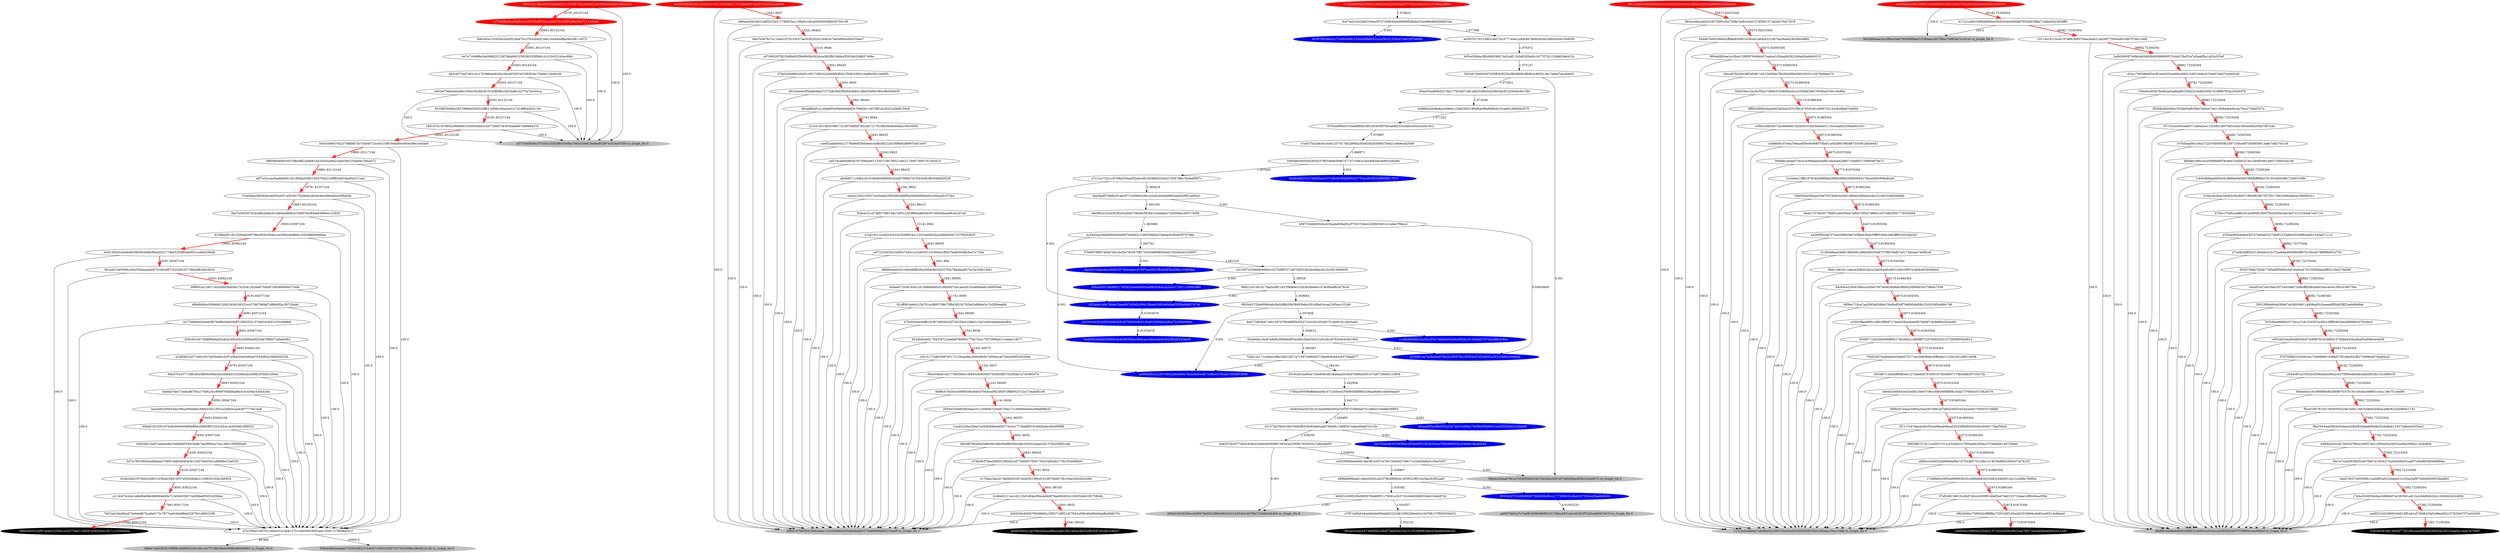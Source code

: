 digraph G{rankdir=TB;layout=dot;
"7d853ca73dbcf933619a4d9c2187038730c286fef12b4388fe0463b13b63ce21" [style="solid,filled",color=red,fontcolor=white];
"ba05056b5bf10214e6a5c1e791194f089217f7cb0685f72b5fd75dc91badb65d" [style="solid,filled",color=red,fontcolor=white];
"275abf6f394532f4bd1565a39cdd2404826cf77f6b4ebdcc54a10739ea1ffd06" [style="solid,filled",color=red,fontcolor=white];
"99c123db45dfc64998834c30e22a54e66e0c1ff0aec23004af9888b1df8a6a0d" [style="solid,filled",color=red,fontcolor=white];
"4d365fa0cd8d1986847b68f988015680165fe75d52fe5cbde8e629afe1559502" [style="solid,filled",color=red,fontcolor=white];
"a774f38b43ca54dfac4d46229ef853b2ec6fa57fc2aff562f8c96b7111330efc" [style="solid,filled",color=red,fontcolor=white];
"a774f38b43ca54dfac4d46229ef853b2ec6fa57fc2aff562f8c96b7111330efc" [style="solid,filled",color=red,fontcolor=white];
"a577c8d363bc7f7d54131f53f8d7fa9ba736451bb819a0be652874c524e0740f" [style="solid,filled",color=red,fontcolor=white];
"d5397f05d8ae2c71b064986c1034c04fbb952ca1e562315562a7d4e1f97bbbf9" [style="solid,filled",color=blue,fontcolor=white];
"ad5075631a7c7a4f816306d8083181749ec6331a4c44181ff72d2cabf3673b70" [style="solid,filled",color=gray,fontcolor=black,label= "ad5075631a7c7a4f816306d8083181749ec6331a4c44181ff72d2cabf3673b70 to_Graph_No 0"];
"992ace1bbc247308f00bc06d0798dd5a55dc312f33668934be43da9682b62af1" [style="solid,filled",color=black,fontcolor=white];
"d6d69c4dd9a6e9b92dbff231e690a1eb34a1ae2959420ef7f738666ceee6886d" [style="solid,filled",color=gray,fontcolor=black,label= "d6d69c4dd9a6e9b92dbff231e690a1eb34a1ae2959420ef7f738666ceee6886d to_Graph_No 0"];
"c1e9b568ef941ba5bc2f5b7da9eb45e29a28f26e1f134ddd27075a2e8fc3c90e" [style="solid,filled",color=blue,fontcolor=white];
"a64ed305a4f8a033a22b7ab61fcb8a278c69d599d8f41ecb2f285db21d2fa6f4" [style="solid,filled",color=blue,fontcolor=white];
"5fe24fdeeae3cccf9ba24e67845d6fdba01538deac28378fac7599c8e7e181e0" [style="solid,filled",color=gray,fontcolor=black,label= "5fe24fdeeae3cccf9ba24e67845d6fdba01538deac28378fac7599c8e7e181e0 to_Graph_No 0"];
"117c2e4a6d0ea7c8c66a0dc2f407a0a3da0d24505b5825dd140b4ac19cec16db" [style="solid,filled",color=gray,fontcolor=black,label= "117c2e4a6d0ea7c8c66a0dc2f407a0a3da0d24505b5825dd140b4ac19cec16db to_Graph_No 0"];
"4d40c6b6101c7e8d5bea01f7cd6c8e28bb980c33793acd03f3334f800f517f13" [style="solid,filled",color=blue,fontcolor=white];
"b3c30354291838340862b5cfd7fa56448a0140a81f3f68dc2a84e72450b989ec" [style="solid,filled",color=blue,fontcolor=white];
"34c782d2a6337e908fac263b60951903e28daa7b04d99552ba540a614ba60e55" [style="solid,filled",color=blue,fontcolor=white];
"bc5fd914a74e9a9ee87f642a5f5876bc29584b57d54d8d1a292156862e39afcb" [style="solid,filled",color=blue,fontcolor=white];
"aef09b2632c230706022fbc646e762dc8b6eefb7ccf8e027f6abb7b04891f888" [style="solid,filled",color=blue,fontcolor=white];
"3f23ade1e0a74b8e15aea967b3b82c99413bae81883e844bef3528a6b6074744" [style="solid,filled",color=blue,fontcolor=white];
"af3dd14339230cc3e95078d25b286fe9632c0214454b3cfb78fe723d4b43b2b9" [style="solid,filled",color=gray,fontcolor=black,label= "af3dd14339230cc3e95078d25b286fe9632c0214454b3cfb78fe723d4b43b2b9 to_Graph_No 0"];
"9ecb551babcdea44db635746b4abbcd7697ace8923ffceb003bd2f6e133900b0" [style="solid,filled",color=blue,fontcolor=white];
"695010766f58410a0ca8ac153cb08d6e629e0e04db83175449699bfb5215ac8f" [style="solid,filled",color=gray,fontcolor=black,label= "695010766f58410a0ca8ac153cb08d6e629e0e04db83175449699bfb5215ac8f to_Graph_No 1"];
"a00bf36b521dc76fe6e6aaa8ffaa2eb619014b0ac8b5428b3587a528cc24fa27" [style="solid,filled",color=black,fontcolor=white];
"53829e581d61384df774f1d8bcaea6f45fe839650b038154aa0e1cea47674097" [style="solid,filled",color=black,fontcolor=white];
"09bcb2e5aa676e1a7054f30b645dd74245dcd387a07af4df4bed0561cb2e9372" [style="solid,filled",color=gray,fontcolor=black,label= "09bcb2e5aa676e1a7054f30b645dd74245dcd387a07af4df4bed0561cb2e9372 to_Graph_No 0"];
"9dfe67efc03fc9156f8f6cdb6f6f222dc28a1407f71882f4eb09dfbe88008082" [style="solid,filled",color=gray,fontcolor=black,label= "9dfe67efc03fc9156f8f6cdb6f6f222dc28a1407f71882f4eb09dfbe88008082 to_Graph_No 0"];
"00bca4507afa86f517d5fd3c3eee8405ea0f8c6364a3a2a5e17c8111c0502480" [style="solid,filled",color=blue,fontcolor=white];
"509cb09b4aeabd2702002082223c8cb7160323282733755526f9a2f6e8222c3b" [style="solid,filled",color=gray,fontcolor=black,label= "509cb09b4aeabd2702002082223c8cb7160323282733755526f9a2f6e8222c3b to_Graph_No 0"];
"a577c8d363bc7f7d54131f53f8d7fa9ba736451bb819a0be652874c524e0740f" [style="solid,filled",color=gray,fontcolor=black,label= "a577c8d363bc7f7d54131f53f8d7fa9ba736451bb819a0be652874c524e0740f to_Graph_No 0"];
"bf6b0b055cc6f974ed633290a1e2b373faf119d59145663e0e18c711c55666eb" [style="solid,filled",color=black,fontcolor=white];
"63d5f525a9ab250f88c0a4d4f63f2fac9b8caa1a8de4de8c4023f62fc5434e95" [style="solid,filled",color=blue,fontcolor=white];
"893241d703e5fb08b97384b90bd8ccc17736961fcafadc337634ea35aab49c94" [style="solid,filled",color=blue,fontcolor=white];
"c48939a10f992b2504b2137183cb009449c3cea78f473ede6c8bd60002b122a8" [style="solid,filled",color=black,fontcolor=white];
"470c504cbc9df81d1f876f638a32f736256e41bf8e1c1fa7ee95da0bee6cd83c" -> "8244b65eb51784376722ae6e87fe9691778a73ce17f37c96ba011cebae1cfa77" [label=11541.9938,arrowsize=2,color=firebrick1,penwidth=3];
"2adb569587049dcbd3d0094658968f0575c0a57daf53e7a5ea6f5a1d43a332ef" -> "d24c17603d66854c8b3dd435ca406ce66613c6010efa2e75de97dbd73d4e92d0" [label=39882.72325304,arrowsize=2,color=firebrick1,penwidth=3];
"2b9c0b33d73fa8f98efa2f1e9cd168ce5b52809eaf4f326d7f9fd57cefa0e9b2" -> "a2483601a077dd43d574656edbc3c87a58a20a45484ed76540f0a1db9459225b" [label=18891.83062104,arrowsize=2,color=firebrick1,penwidth=3];
"0b1e4214e5099cc45e350ecaada0d701844997c52029c2f179fab4f6280c501b" -> "47e1f58a516f792146b931b14b812751cfe9590c85f1ae61500c13798d6e051f" [label=100.0];
"0f626066c758092b4ff8ff4a735f1b901d5ad452f18694c4b85ce68314b8eba0" -> "117c2e4a6d0ea7c8c66a0dc2f407a0a3da0d24505b5825dd140b4ac19cec16db" [label=100.0];
"00ec646a61cb177fe039eb146943c0e92000793b92f807022f5da1a7d5985d7d" -> "695010766f58410a0ca8ac153cb08d6e629e0e04db83175449699bfb5215ac8f" [label=100.0];
"dedfc03a25f16a181fa4b94bd592e7fcf39701f8d0a0751a8ef2318ab6d36663" -> "43157da79b9108479dddf8336c83de9cabd790e0b11868347adead0ddd7a1c2b" [label=1.040485];
"fdeca8782a5d38f2a5d811e512ef3fde7f64564d9bb596305451c3676b86ab70" -> "117c2e4a6d0ea7c8c66a0dc2f407a0a3da0d24505b5825dd140b4ac19cec16db" [label=100.0];
"2892f88727d121ee957c312c23245d1e7f00ee6b2f35a237f3edd65146720eb0" -> "117c2e4a6d0ea7c8c66a0dc2f407a0a3da0d24505b5825dd140b4ac19cec16db" [label=100.0];
"047a795c08b43ad6ada4c70897ebb45640dc9c13d27b6d53e1a6fe96e12e6543" -> "9c46cbbd25f76b63c48631d36a8c5641bf37a50e0dbdb2132f93010cbc3b6954" [label=18191.83027104,arrowsize=2,color=firebrick1,penwidth=3];
"c81c0eeda5f5bdb84ba37273c8c36d29b0bb4b8414fbd354881963cf8d3b6d39" -> "695010766f58410a0ca8ac153cb08d6e629e0e04db83175449699bfb5215ac8f" [label=100.0];
"5fdfe3d7a4aac5d65a35ae307e891ef7a8d33fcf54454a3ad5c73945557e6bf4" -> "2f11c7e476eedce6c05ce486ea646aad2543d8bf92030a9cc864f1759af56afc" [label=53373.91900304,arrowsize=2,color=firebrick1,penwidth=3];
"4b6ab1810001876e9a509440689e8f0e29992ff51023cd3ce1dc850d81699022" -> "47e1f58a516f792146b931b14b812751cfe9590c85f1ae61500c13798d6e051f" [label=100.0];
"ba2ed93c95654de199aa594e8dcc869c03e215f31a2bfe5e3aa63677779a7ee8" -> "4b6ab1810001876e9a509440689e8f0e29992ff51023cd3ce1dc850d81699022" [label=18491.83042104,arrowsize=2,color=firebrick1,penwidth=3];
"4b6ab1810001876e9a509440689e8f0e29992ff51023cd3ce1dc850d81699022" -> "0d05d0c10a97cabdae8b33da0b85594c5ddb7ae5f666ac7ea1390c1f5f095ed5" [label=18391.83037104,arrowsize=2,color=firebrick1,penwidth=3];
"7b755ba4984f43372bccc7c81f19397ac592c3fff85842ba36f696626762dbe2" -> "e052dd23ea50cfb559cd7436997b191689d15748bb45cfce6ba95a908b4e4a59" [label=38382.72250304,arrowsize=2,color=firebrick1,penwidth=3];
"6ff8952ac190114d3c8bf28d04bc7b25c613a26a675fa067cfa5866f56872d4a" -> "47e1f58a516f792146b931b14b812751cfe9590c85f1ae61500c13798d6e051f" [label=100.0];
"34b3d499470d237e8fdf47dc7e5e4071bc03c2c8f194dd0bc00c6cf8e1eb4da0" -> "d8859b4b9d545c7b8d4ff22ef4061d42c045edf4a1dafe30b325da0413bbd371" [label=19991.83117104,arrowsize=2,color=firebrick1,penwidth=3];
"17efac5c9d55bcbac44fb80d7ec383541a412a2c84d9d42dcc163d4624244606" -> "aa8f2516529808184612ff1a41e57bfdb43fa5c68ed05215792940757ee54363" [label=37382.72200304,arrowsize=2,color=firebrick1,penwidth=3];
"992ac6ddca462019570d91a5a7289a7e4fc3e2d137df5fe1571eb46c76d7c818" -> "54d4b7b083586e42ffb8e8509b1d38cab1a04e4331487ba59aafcc943604df64" [label=55573.92010304,arrowsize=2,color=firebrick1,penwidth=3];
"97f34a99f0cf103ed88f0810f5c483d39f7b0cab8f25343afe3e05a2ca0e19c2" -> "e7ab57ba2b6d4c3a5e1257417bb2d96d2d5e924b2b54f4b7bd421e8b6edd20b6" [label=1.070097];
"2c3a0ee15ffb187818dc8869ab369f43f9fa54880966417da3c8465896a8cafc" -> "20b005ee59eaa429d7057de9cda2661480a43efbe4afcfac2219e310eb50d8eb" [label=54673.91965304,arrowsize=2,color=firebrick1,penwidth=3];
"b56702bb9d30cbc425eade938af3c2f70557c8a41d28f450812c1a4ec7f9eca1" -> "bc5fd914a74e9a9ee87f642a5f5876bc29584b57d54d8d1a292156862e39afcb" [label=0.00929405];
"9e47b560567e2dcef9c2ebbc61ddb4a4608cb1568f79d384ae64f66ee13cf02f" -> "47e1f58a516f792146b931b14b812751cfe9590c85f1ae61500c13798d6e051f" [label=100.0];
"189167dc187f60429669803103633eb02c4877ebfd7cb3930dadb67d6069447d" -> "a577c8d363bc7f7d54131f53f8d7fa9ba736451bb819a0be652874c524e0740f" [label=100.0];
"49bd0d64c0589d4f12083240fc30f1f1ccc37867989af7dff466f2e1f0720eb6" -> "47e1f58a516f792146b931b14b812751cfe9590c85f1ae61500c13798d6e051f" [label=100.0];
"dca74d21b42faf4100ea3f707269940d449899f5dbde254adf66d89d568655ac" -> "a63f37b719133f831de27d1d77740ec1e94c8e78666563e228fc93a3b33985d5" [label=1.077598];
"0a92076c55779a52459e2206db4946999149243a23958c7855d53c7abd3aaf03" -> "af3dd14339230cc3e95078d25b286fe9632c0214454b3cfb78fe723d4b43b2b9" [label=0.001];
"b3c30354291838340862b5cfd7fa56448a0140a81f3f68dc2a84e72450b989ec" -> "63d5f525a9ab250f88c0a4d4f63f2fac9b8caa1a8de4de8c4023f62fc5434e95" [label=0.01016478];
"189167dc187f60429669803103633eb02c4877ebfd7cb3930dadb67d6069447d" -> "34b3d499470d237e8fdf47dc7e5e4071bc03c2c8f194dd0bc00c6cf8e1eb4da0" [label=20091.83122104,arrowsize=2,color=firebrick1,penwidth=3];
"7b755ba4984f43372bccc7c81f19397ac592c3fff85842ba36f696626762dbe2" -> "d6d69c4dd9a6e9b92dbff231e690a1eb34a1ae2959420ef7f738666ceee6886d" [label=100.0];
"81596a3f11821f29da0c0079be3630c5bbe1ca2684cdb886e1830488e6b66bea" -> "47e1f58a516f792146b931b14b812751cfe9590c85f1ae61500c13798d6e051f" [label=100.0];
"dedfc03a25f16a181fa4b94bd592e7fcf39701f8d0a0751a8ef2318ab6d36663" -> "a64ed305a4f8a033a22b7ab61fcb8a278c69d599d8f41ecb2f285db21d2fa6f4" [label=0.001];
"17cbf6e9c45f93a909963b43cce86b8bb3fc54463cd4b691c9c21e488a78980a" -> "117c2e4a6d0ea7c8c66a0dc2f407a0a3da0d24505b5825dd140b4ac19cec16db" [label=100.0];
"57d700f601d330634e71b60f6847e0bbf27fb184e54c8f2720890e670ea84ca2" -> "a544c6f1a2352cbcf296da6d296a2cb37f089edb4dac4a62f83db123cbf6b1f5" [label=38182.72240304,arrowsize=2,color=firebrick1,penwidth=3];
"f16ec8ea2895940cefd564d451a5026c7f349e4a3644e4bc0d8ee8dc05fbee3e" -> "47e1f58a516f792146b931b14b812751cfe9590c85f1ae61500c13798d6e051f" [label=100.0];
"d8859b4b9d545c7b8d4ff22ef4061d42c045edf4a1dafe30b325da0413bbd371" -> "47e1f58a516f792146b931b14b812751cfe9590c85f1ae61500c13798d6e051f" [label=100.0];
"ea898443d48a8ae5d8ed1c29a52f451984fbac96e9b6b4510ca681d690bb2076" -> "97f34a99f0cf103ed88f0810f5c483d39f7b0cab8f25343afe3e05a2ca0e19c2" [label=1.071322];
"8e477bfb5e4716015970794499f5b450272441f6165290751de6f1812d43aa01" -> "c1e9b568ef941ba5bc2f5b7da9eb45e29a28f26e1f134ddd27075a2e8fc3c90e" [label=0.001];
"bb6402e08543e02ea0b138e0749cccfd6566088f4c34da7376d64357cf426c76" -> "117c2e4a6d0ea7c8c66a0dc2f407a0a3da0d24505b5825dd140b4ac19cec16db" [label=100.0];
"4d2c45734d79021bc17b586aba62491ebc465297ee7d8363dc75b86c12048c46" -> "e602ef7946e6a5a96c183ec5bc6fc3b701fcff5f8e33634a8b1b275a75cd45ca" [label=20391.83137104,arrowsize=2,color=firebrick1,penwidth=3];
"b638162d9033bcfdf08790a80f51179061e2b3732c44bd56891b8e41bbddf7d1" -> "af3dd14339230cc3e95078d25b286fe9632c0214454b3cfb78fe723d4b43b2b9" [label=0.001];
"a2483601a077dd43d574656edbc3c87a58a20a45484ed76540f0a1db9459225b" -> "47e1f58a516f792146b931b14b812751cfe9590c85f1ae61500c13798d6e051f" [label=100.0];
"66fbfeb9fbead1cbee26562caf2378b4fb9b0e14f39523ff102e3be283f02ad0" -> "893241d703e5fb08b97384b90bd8ccc17736961fcafadc337634ea35aab49c94" [label=0.001];
"079d2e5e99b2d0a51c651748432428e6f038421f5dfc0305c1ba96c5812d485b" -> "695010766f58410a0ca8ac153cb08d6e629e0e04db83175449699bfb5215ac8f" [label=100.0];
"1caab2cb9e328ae7e30dfcbd9edd5d774c2e1773bbd991818d26a8a49bdf9998" -> "e0b3f6790a0bb566fc9bc56b9bdf86560ce8b330c524aaa32613782d58851afa" [label=10941.9935,arrowsize=2,color=firebrick1,penwidth=3];
"1eba032a7d433b833f724029de720fecffb5dfcb6d03cec4cb41f92c5396730e" -> "39515f9b6d9da39fa67a03d9368114408abf3c2eeeedf85b6f2ff23edb8b8fab" [label=38582.72260304,arrowsize=2,color=firebrick1,penwidth=3];
"00aa934af9db02376b177625b57a91a8b553f5e5d249034e3f13c5050c6e138c" -> "ea898443d48a8ae5d8ed1c29a52f451984fbac96e9b6b4510ca681d690bb2076" [label=1.072548];
"22cc5185146cf188f17a15975bff267052db7217819fd30b4bdedba358c5fd3b" -> "ccb8f2aa6efc6d12779a9edf2845eeec3a8bdf421dd1f8f6e62f6997b4f1e367" [label=12641.99435,arrowsize=2,color=firebrick1,penwidth=3];
"adf7a1b1eac6aab8dd01cfc18bda20385195475b421e9ff02a83c6a944311aa1" -> "f16ec8ea2895940cefd564d451a5026c7f349e4a3644e4bc0d8ee8dc05fbee3e" [label=19791.83107104,arrowsize=2,color=firebrick1,penwidth=3];
"a774f38b43ca54dfac4d46229ef853b2ec6fa57fc2aff562f8c96b7111330efc" -> "a577c8d363bc7f7d54131f53f8d7fa9ba736451bb819a0be652874c524e0740f" [label=100.0];
"93188f7b9084283796feb03d5524ffb11ef0fa1e6aa3e31c7419ff644fce134c" -> "a577c8d363bc7f7d54131f53f8d7fa9ba736451bb819a0be652874c524e0740f" [label=100.0];
"20b005ee59eaa429d7057de9cda2661480a43efbe4afcfac2219e310eb50d8eb" -> "deab17076e397786951a0cf36eb7b8b57895d7bf8dc1937e8e2f567719304004" [label=54573.91960304,arrowsize=2,color=firebrick1,penwidth=3];
"a544c6f1a2352cbcf296da6d296a2cb37f089edb4dac4a62f83db123cbf6b1f5" -> "d6d69c4dd9a6e9b92dbff231e690a1eb34a1ae2959420ef7f738666ceee6886d" [label=100.0];
"da6fa47fa4716dba8678ca174efc24cc86987f4fdb6af6b5c4cd39ac43eb326d" -> "ba2ed93c95654de199aa594e8dcc869c03e215f31a2bfe5e3aa63677779a7ee8" [label=18591.83047104,arrowsize=2,color=firebrick1,penwidth=3];
"a07c9820f78535d8b80358e9900b362dcac092ffd1048e435034b258f637498a" -> "079d2e5e99b2d0a51c651748432428e6f038421f5dfc0305c1ba96c5812d485b" [label=13041.99455,arrowsize=2,color=firebrick1,penwidth=3];
"2954453cb9f3e934aec511c5690b7c04d67c9ec71c3f49dbefeda366dbf8fcd7" -> "695010766f58410a0ca8ac153cb08d6e629e0e04db83175449699bfb5215ac8f" [label=100.0];
"91cff0816e662154701ac8893768c75fbd39224792bd2e98b6c5c7b2f60eaa8d" -> "470c504cbc9df81d1f876f638a32f736256e41bf8e1c1fa7ee95da0bee6cd83c" [label=11641.99385,arrowsize=2,color=firebrick1,penwidth=3];
"f0cc61957613f1795605025cde7bd411867b58d42b8baca983623cf2660b1741" -> "0ba79444a62fb5e264eeca28a082dabab00e8e25c6d9ab124572d6a0e20f2ec2" [label=37882.72225304,arrowsize=2,color=firebrick1,penwidth=3];
"2f11c7e476eedce6c05ce486ea646aad2543d8bf92030a9cc864f1759af56afc" -> "2892f88727d121ee957c312c23245d1e7f00ee6b2f35a237f3edd65146720eb0" [label=53273.91895304,arrowsize=2,color=firebrick1,penwidth=3];
"f3e810be12e26c582a7c664cf150809a42e1a165fa83b6c76040a47e0c19e88a" -> "117c2e4a6d0ea7c8c66a0dc2f407a0a3da0d24505b5825dd140b4ac19cec16db" [label=100.0];
"b34ac5a3b4e34e82b3bc60671f804f628b7057051789230f4ddbea259e99cd11" -> "d6d69c4dd9a6e9b92dbff231e690a1eb34a1ae2959420ef7f738666ceee6886d" [label=100.0];
"bb6402e08543e02ea0b138e0749cccfd6566088f4c34da7376d64357cf426c76" -> "5fdfe3d7a4aac5d65a35ae307e891ef7a8d33fcf54454a3ad5c73945557e6bf4" [label=53473.91905304,arrowsize=2,color=firebrick1,penwidth=3];
"275abf6f394532f4bd1565a39cdd2404826cf77f6b4ebdcc54a10739ea1ffd06" -> "dca74d21b42faf4100ea3f707269940d449899f5dbde254adf66d89d568655ac" [label=1.078823];
"f7b9697ff9074b4b7bb1de2b478c5675817b355e89980044d13244bb4323d087" -> "cc21007e538e6b0e09e1c527bd9f7071db7d4553b2de4dbbc831b1f915686645" [label=1.061516];
"8244b65eb51784376722ae6e87fe9691778a73ce17f37c96ba011cebae1cfa77" -> "695010766f58410a0ca8ac153cb08d6e629e0e04db83175449699bfb5215ac8f" [label=100.0];
"417a1ccd93349fbbf60bee05d5404b2b6fdbf7852881f88a71d6b6542383dffb" -> "19113e14315cdc197e8fc36807b6acdacb21da28f77509ca85c38b7f7d612460" [label=40082.72335304,arrowsize=2,color=firebrick1,penwidth=3];
"44fb6de291de726d3d799ca19bf37ae21f05ea5e43653ca38d2099a11404e8d4" -> "d6d69c4dd9a6e9b92dbff231e690a1eb34a1ae2959420ef7f738666ceee6886d" [label=100.0];
"a1fd25ffaa66f01cefb1f9fb9717ebe458ea4eeb08768687c0c86f6bcf23d482" -> "117c2e4a6d0ea7c8c66a0dc2f407a0a3da0d24505b5825dd140b4ac19cec16db" [label=100.0];
"27cedb2bff03e3126d44c2c2c72aa8daa65b99c9807b169ceb748f99b8f1b750" -> "0026726de7b5bb7766a69f5dd5ccb616e0ce47d1328564ba0f652c5b427ba56f" [label=38782.72270304,arrowsize=2,color=firebrick1,penwidth=3];
"34b3d499470d237e8fdf47dc7e5e4071bc03c2c8f194dd0bc00c6cf8e1eb4da0" -> "47e1f58a516f792146b931b14b812751cfe9590c85f1ae61500c13798d6e051f" [label=100.0];
"417a1ccd93349fbbf60bee05d5404b2b6fdbf7852881f88a71d6b6542383dffb" -> "5fe24fdeeae3cccf9ba24e67845d6fdba01538deac28378fac7599c8e7e181e0" [label=100.0];
"2c3a0ee15ffb187818dc8869ab369f43f9fa54880966417da3c8465896a8cafc" -> "117c2e4a6d0ea7c8c66a0dc2f407a0a3da0d24505b5825dd140b4ac19cec16db" [label=100.0];
"99c123db45dfc64998834c30e22a54e66e0c1ff0aec23004af9888b1df8a6a0d" -> "117c2e4a6d0ea7c8c66a0dc2f407a0a3da0d24505b5825dd140b4ac19cec16db" [label=100.0];
"a42b5f50c6e7f75aa50fb62967d5fbe03bbe59ff05394c2db3fff933d16de341" -> "117c2e4a6d0ea7c8c66a0dc2f407a0a3da0d24505b5825dd140b4ac19cec16db" [label=100.0];
"92083712b25b60d9896517bfc0bb2148096f7229760925521575509f850bd912" -> "70ed10675ed6dde0454ed375171ecc0469bde30ffda6e11c26c2d22df9130f48" [label=53773.91920304,arrowsize=2,color=firebrick1,penwidth=3];
"cc21007e538e6b0e09e1c527bd9f7071db7d4553b2de4dbbc831b1f915686645" -> "966222d1561d17faa5cbff11837f9d8de252d3b26b86a1478cfb6affb2679ccb" [label=1.06029];
"e350dcf95a4d9e45d747ed0e63327dbf91232afe4203d8f82afa51545ad71114" -> "27cedb2bff03e3126d44c2c2c72aa8daa65b99c9807b169ceb748f99b8f1b750" [label=38882.72275304,arrowsize=2,color=firebrick1,penwidth=3];
"e602ef7946e6a5a96c183ec5bc6fc3b701fcff5f8e33634a8b1b275a75cd45ca" -> "93188f7b9084283796feb03d5524ffb11ef0fa1e6aa3e31c7419ff644fce134c" [label=20291.83132104,arrowsize=2,color=firebrick1,penwidth=3];
"a63f37b719133f831de27d1d77740ec1e94c8e78666563e228fc93a3b33985d5" -> "b05cd3884e2ffc406828927a42ebf11b2d6295a46c1d770702153b862fa6423c" [label=1.076372];
"00ec646a61cb177fe039eb146943c0e92000793b92f807022f5da1a7d5985d7d" -> "6ef9e474d343ce099b584c8dd4704dcea062484f10ffdf043372ce734a4d6146" [label=11241.99365,arrowsize=2,color=firebrick1,penwidth=3];
"27cedb2bff03e3126d44c2c2c72aa8daa65b99c9807b169ceb748f99b8f1b750" -> "d6d69c4dd9a6e9b92dbff231e690a1eb34a1ae2959420ef7f738666ceee6886d" [label=100.0];
"2f11c7e476eedce6c05ce486ea646aad2543d8bf92030a9cc864f1759af56afc" -> "117c2e4a6d0ea7c8c66a0dc2f407a0a3da0d24505b5825dd140b4ac19cec16db" [label=100.0];
"36dee8ce19339fdf90e9b26b867fc57b19c164dbe3e8661ce3a139e7f126af9e" -> "f0cc61957613f1795605025cde7bd411867b58d42b8baca983623cf2660b1741" [label=37982.72230304,arrowsize=2,color=firebrick1,penwidth=3];
"70ed10675ed6dde0454ed375171ecc0469bde30ffda6e11c26c2d22df9130f48" -> "6f24f6713dd5df0bfb4ec1274a6a58763460167834895717db5dd8cf5735b72b" [label=53673.91915304,arrowsize=2,color=firebrick1,penwidth=3];
"e114cb7bcdce1a8a96a9feb486584d9de713d3dc058374a06faaf05953d36dee" -> "47e1f58a516f792146b931b14b812751cfe9590c85f1ae61500c13798d6e051f" [label=100.0];
"e052dd23ea50cfb559cd7436997b191689d15748bb45cfce6ba95a908b4e4a59" -> "d6d69c4dd9a6e9b92dbff231e690a1eb34a1ae2959420ef7f738666ceee6886d" [label=100.0];
"8244b65eb51784376722ae6e87fe9691778a73ce17f37c96ba011cebae1cfa77" -> "c5415177b8fc598765172129cae9bc2693af40e74994a1a67bdd3b9f5405280e" [label=11441.99375,arrowsize=2,color=firebrick1,penwidth=3];
"a4525f0f4bebeb91dae3824347ce76e734e603749e71c22efc9a9a0c29aa5d57" -> "66fbfeb9fbead1cbee26562caf2378b4fb9b0e14f39523ff102e3be283f02ad0" [label=1.036807];
"362b9e4b506ba7650b95af659a67ab2ee7be11908ede4d5c4a75ec270dd5557a" -> "d6d69c4dd9a6e9b92dbff231e690a1eb34a1ae2959420ef7f738666ceee6886d" [label=100.0];
"19113e14315cdc197e8fc36807b6acdacb21da28f77509ca85c38b7f7d612460" -> "d6d69c4dd9a6e9b92dbff231e690a1eb34a1ae2959420ef7f738666ceee6886d" [label=100.0];
"4a7e71949f6e3ab090d2f12587d6ab963256380193f0861d1c23432243ec69dc" -> "4d2c45734d79021bc17b586aba62491ebc465297ee7d8363dc75b86c12048c46" [label=20491.83142104,arrowsize=2,color=firebrick1,penwidth=3];
"a42b5f50c6e7f75aa50fb62967d5fbe03bbe59ff05394c2db3fff933d16de341" -> "51484ddbae36d619b0e061e86926f195a87579fd10efb7a0173dcabe74d08cef" [label=54373.91950304,arrowsize=2,color=firebrick1,penwidth=3];
"9cbe4c51cd7bf45769f14de7e9512323ff64ed663fc5074840dbaad9cde2b7ad" -> "e7a419211e3d504c022ec5d08f34a112016dc8262a24d9a9e56725795cfc5b5f" [label=12141.9941,arrowsize=2,color=firebrick1,penwidth=3];
"0aa57c6573855089c1aaddf0ca922eaea0c1cc52ac6af9704bfd600855dea6b2" -> "17efac5c9d55bcbac44fb80d7ec383541a412a2c84d9d42dcc163d4624244606" [label=37482.72205304,arrowsize=2,color=firebrick1,penwidth=3];
"36dee8ce19339fdf90e9b26b867fc57b19c164dbe3e8661ce3a139e7f126af9e" -> "d6d69c4dd9a6e9b92dbff231e690a1eb34a1ae2959420ef7f738666ceee6886d" [label=100.0];
"51484ddbae36d619b0e061e86926f195a87579fd10efb7a0173dcabe74d08cef" -> "117c2e4a6d0ea7c8c66a0dc2f407a0a3da0d24505b5825dd140b4ac19cec16db" [label=100.0];
"3170bac3ab2e74b064602813e44361596cf161d679dd473fc106a35e50b2cb80" -> "695010766f58410a0ca8ac153cb08d6e629e0e04db83175449699bfb5215ac8f" [label=100.0];
"2b62930cb926795b96d5a13f027c38f21427842a596cb0e90ef4abfbe9d8276c" -> "695010766f58410a0ca8ac153cb08d6e629e0e04db83175449699bfb5215ac8f" [label=100.0];
"deab17076e397786951a0cf36eb7b8b57895d7bf8dc1937e8e2f567719304004" -> "a42b5f50c6e7f75aa50fb62967d5fbe03bbe59ff05394c2db3fff933d16de341" [label=54473.91955304,arrowsize=2,color=firebrick1,penwidth=3];
"74f22ad19a46ba974ebde867bcafa0173c7877aa4c0da88da3287501d8952296" -> "47e1f58a516f792146b931b14b812751cfe9590c85f1ae61500c13798d6e051f" [label=100.0];
"e602ef7946e6a5a96c183ec5bc6fc3b701fcff5f8e33634a8b1b275a75cd45ca" -> "a577c8d363bc7f7d54131f53f8d7fa9ba736451bb819a0be652874c524e0740f" [label=100.0];
"39515f9b6d9da39fa67a03d9368114408abf3c2eeeedf85b6f2ff23edb8b8fab" -> "7b755ba4984f43372bccc7c81f19397ac592c3fff85842ba36f696626762dbe2" [label=38482.72255304,arrowsize=2,color=firebrick1,penwidth=3];
"da6fa47fa4716dba8678ca174efc24cc86987f4fdb6af6b5c4cd39ac43eb326d" -> "47e1f58a516f792146b931b14b812751cfe9590c85f1ae61500c13798d6e051f" [label=100.0];
"e7f57e00b044cddb0de093eb6d2222481098329eeb3cc3d798137ff58500b632" -> "992ace1bbc247308f00bc06d0798dd5a55dc312f33668934be43da9682b62af1" [label=1.033131];
"e88dce2e6b524d966efa8db7d755c8f3701c58e1214f19a98b439e0473a74105" -> "117c2e4a6d0ea7c8c66a0dc2f407a0a3da0d24505b5825dd140b4ac19cec16db" [label=100.0];
"20b005ee59eaa429d7057de9cda2661480a43efbe4afcfac2219e310eb50d8eb" -> "117c2e4a6d0ea7c8c66a0dc2f407a0a3da0d24505b5825dd140b4ac19cec16db" [label=100.0];
"39515f9b6d9da39fa67a03d9368114408abf3c2eeeedf85b6f2ff23edb8b8fab" -> "d6d69c4dd9a6e9b92dbff231e690a1eb34a1ae2959420ef7f738666ceee6886d" [label=100.0];
"7d853ca73dbcf933619a4d9c2187038730c286fef12b4388fe0463b13b63ce21" -> "a577c8d363bc7f7d54131f53f8d7fa9ba736451bb819a0be652874c524e0740f" [label=100.0];
"57d700f601d330634e71b60f6847e0bbf27fb184e54c8f2720890e670ea84ca2" -> "d6d69c4dd9a6e9b92dbff231e690a1eb34a1ae2959420ef7f738666ceee6886d" [label=100.0];
"a99eac6563db51bdf3525a311786835ec13f9a5c18ca94594556fb0297591cf0" -> "6de7b3876c7e116acb107b143c57aec558292451b462e7ee94894cef0d35eee7" [label=13241.99465,arrowsize=2,color=firebrick1,penwidth=3];
"ba2ed93c95654de199aa594e8dcc869c03e215f31a2bfe5e3aa63677779a7ee8" -> "47e1f58a516f792146b931b14b812751cfe9590c85f1ae61500c13798d6e051f" [label=100.0];
"fc80f4834055d526c623780348de5696747737158b323ee4083de3b0632dba8d" -> "4d40c6b6101c7e8d5bea01f7cd6c8e28bb980c33793acd03f3334f800f517f13" [label=0.001];
"6de7b3876c7e116acb107b143c57aec558292451b462e7ee94894cef0d35eee7" -> "a07c9820f78535d8b80358e9900b362dcac092ffd1048e435034b258f637498a" [label=13141.9946,arrowsize=2,color=firebrick1,penwidth=3];
"2ff0b3ef69a5ba0e823a0bab32015fbc4745d2c61e6967d3142e6d88a87eb60d" -> "e3fba34883e572bcf6686d12f2a03c01ed29c6e4cf113ec0aab62306da6d1b51" [label=55073.91985304,arrowsize=2,color=firebrick1,penwidth=3];
"3f23ade1e0a74b8e15aea967b3b82c99413bae81883e844bef3528a6b6074744" -> "b3c30354291838340862b5cfd7fa56448a0140a81f3f68dc2a84e72450b989ec" [label=0.01053678];
"91cff0816e662154701ac8893768c75fbd39224792bd2e98b6c5c7b2f60eaa8d" -> "695010766f58410a0ca8ac153cb08d6e629e0e04db83175449699bfb5215ac8f" [label=100.0];
"e7dbe8cf78ee260651383d41ed77b69d5700b77b02349cbfcc77fe1f546d80e6" -> "3170bac3ab2e74b064602813e44361596cf161d679dd473fc106a35e50b2cb80" [label=10741.9934,arrowsize=2,color=firebrick1,penwidth=3];
"dca74d21b42faf4100ea3f707269940d449899f5dbde254adf66d89d568655ac" -> "d5397f05d8ae2c71b064986c1034c04fbb952ca1e562315562a7d4e1f97bbbf9" [label=0.001];
"a4525f0f4bebeb91dae3824347ce76e734e603749e71c22efc9a9a0c29aa5d57" -> "09bcb2e5aa676e1a7054f30b645dd74245dcd387a07af4df4bed0561cb2e9372" [label=0.001];
"7d853ca73dbcf933619a4d9c2187038730c286fef12b4388fe0463b13b63ce21" -> "a774f38b43ca54dfac4d46229ef853b2ec6fa57fc2aff562f8c96b7111330efc" [label=20791.83157104,arrowsize=2,color=firebrick1,penwidth=3];
"2c48a65211ea1d2123d1d84e2f6acaddd976aa06cb50c1fc83f2a94185758bdb" -> "2b62930cb926795b96d5a13f027c38f21427842a596cb0e90ef4abfbe9d8276c" [label=10541.9933,arrowsize=2,color=firebrick1,penwidth=3];
"4d2c45734d79021bc17b586aba62491ebc465297ee7d8363dc75b86c12048c46" -> "a577c8d363bc7f7d54131f53f8d7fa9ba736451bb819a0be652874c524e0740f" [label=100.0];
"22cc5185146cf188f17a15975bff267052db7217819fd30b4bdedba358c5fd3b" -> "695010766f58410a0ca8ac153cb08d6e629e0e04db83175449699bfb5215ac8f" [label=100.0];
"0b1e4214e5099cc45e350ecaada0d701844997c52029c2f179fab4f6280c501b" -> "6ff8952ac190114d3c8bf28d04bc7b25c613a26a675fa067cfa5866f56872d4a" [label=19291.83082104,arrowsize=2,color=firebrick1,penwidth=3];
"c5415177b8fc598765172129cae9bc2693af40e74994a1a67bdd3b9f5405280e" -> "695010766f58410a0ca8ac153cb08d6e629e0e04db83175449699bfb5215ac8f" [label=100.0];
"6f24f6713dd5df0bfb4ec1274a6a58763460167834895717db5dd8cf5735b72b" -> "bb6402e08543e02ea0b138e0749cccfd6566088f4c34da7376d64357cf426c76" [label=53573.91910304,arrowsize=2,color=firebrick1,penwidth=3];
"0a92076c55779a52459e2206db4946999149243a23958c7855d53c7abd3aaf03" -> "a4525f0f4bebeb91dae3824347ce76e734e603749e71c22efc9a9a0c29aa5d57" [label=1.038033];
"6fb3b43735a6f0964e6d9a5df8d20b58403bdec301d0be54caa2305acc1f1fa9" -> "aef09b2632c230706022fbc646e762dc8b6eefb7ccf8e027f6abb7b04891f888" [label=0.001];
"4a7e71949f6e3ab090d2f12587d6ab963256380193f0861d1c23432243ec69dc" -> "a577c8d363bc7f7d54131f53f8d7fa9ba736451bb819a0be652874c524e0740f" [label=100.0];
"c81c0eeda5f5bdb84ba37273c8c36d29b0bb4b8414fbd354881963cf8d3b6d39" -> "08caaf6bef1a146abf05e99d4be0b62b799626c1e878ff1ab28222a5fd8156a9" [label=12841.99445,arrowsize=2,color=firebrick1,penwidth=3];
"e07232263221b0f547492c1a1bd0551231904eccff447be9b50d6b3ed7e73cfa" -> "d968e5aab3d2160e488ffcd6a04b4c8d33b327f3e784abbe857bc5a330b15ab1" [label=11941.994,arrowsize=2,color=firebrick1,penwidth=3];
"9dbd7b32377188240a3fb00c094e2fce2b64d31d284bad2d498c205df322fe4a" -> "da6fa47fa4716dba8678ca174efc24cc86987f4fdb6af6b5c4cd39ac43eb326d" [label=18691.83052104,arrowsize=2,color=firebrick1,penwidth=3];
"966222d1561d17faa5cbff11837f9d8de252d3b26b86a1478cfb6affb2679ccb" -> "3f23ade1e0a74b8e15aea967b3b82c99413bae81883e844bef3528a6b6074744" [label=0.001];
"47e1f58a516f792146b931b14b812751cfe9590c85f1ae61500c13798d6e051f" -> "9dfe67efc03fc9156f8f6cdb6f6f222dc28a1407f71882f4eb09dfbe88008082" [label=99.984];
"59b8fd1abda67cbc5c4cf69abb5eaf8c2eb4aed2d8871cbdfd317d0856676e72" -> "117c2e4a6d0ea7c8c66a0dc2f407a0a3da0d24505b5825dd140b4ac19cec16db" [label=100.0];
"9c46cbbd25f76b63c48631d36a8c5641bf37a50e0dbdb2132f93010cbc3b6954" -> "47e1f58a516f792146b931b14b812751cfe9590c85f1ae61500c13798d6e051f" [label=100.0];
"b05cd3884e2ffc406828927a42ebf11b2d6295a46c1d770702153b862fa6423c" -> "94538759d5d397293ffc83923e296c8865cf8bfb2c895013ec7addd7aec40a03" [label=1.075147];
"107b5baa8fe146a2722b76d46f59b2397140ba067d5ef954613e8b7d8270a1c6" -> "d6d69c4dd9a6e9b92dbff231e690a1eb34a1ae2959420ef7f738666ceee6886d" [label=100.0];
"51484ddbae36d619b0e061e86926f195a87579fd10efb7a0173dcabe74d08cef" -> "9bb11b61611edeca3b9c916a1a18a5b4a9ce831c0e519f97e3de9c85583f49a3" [label=54273.91945304,arrowsize=2,color=firebrick1,penwidth=3];
"a07c9820f78535d8b80358e9900b362dcac092ffd1048e435034b258f637498a" -> "695010766f58410a0ca8ac153cb08d6e629e0e04db83175449699bfb5215ac8f" [label=100.0];
"0026726de7b5bb7766a69f5dd5ccb616e0ce47d1328564ba0f652c5b427ba56f" -> "1eba032a7d433b833f724029de720fecffb5dfcb6d03cec4cb41f92c5396730e" [label=38682.72265304,arrowsize=2,color=firebrick1,penwidth=3];
"43157da79b9108479dddf8336c83de9cabd790e0b11868347adead0ddd7a1c2b" -> "0a92076c55779a52459e2206db4946999149243a23958c7855d53c7abd3aaf03" [label=1.039259];
"7a0a12e171449ee26fbc5d622827a7109743863d273dedfc9d443e65756edd77" -> "aef09b2632c230706022fbc646e762dc8b6eefb7ccf8e027f6abb7b04891f888" [label=0.001];
"6ff8952ac190114d3c8bf28d04bc7b25c613a26a675fa067cfa5866f56872d4a" -> "49bd0d64c0589d4f12083240fc30f1f1ccc37867989af7dff466f2e1f0720eb6" [label=19191.83077104,arrowsize=2,color=firebrick1,penwidth=3];
"19113e14315cdc197e8fc36807b6acdacb21da28f77509ca85c38b7f7d612460" -> "2adb569587049dcbd3d0094658968f0575c0a57daf53e7a5ea6f5a1d43a332ef" [label=39982.72330304,arrowsize=2,color=firebrick1,penwidth=3];
"475bcc75a9cca6ffe35c2d4f93619507f5c0556dc4b1fe47c131b44de7e4711b" -> "e350dcf95a4d9e45d747ed0e63327dbf91232afe4203d8f82afa51545ad71114" [label=38982.72280304,arrowsize=2,color=firebrick1,penwidth=3];
"47e1f58a516f792146b931b14b812751cfe9590c85f1ae61500c13798d6e051f" -> "509cb09b4aeabd2702002082223c8cb7160323282733755526f9a2f6e8222c3b" [label=10000.0];
"e350dcf95a4d9e45d747ed0e63327dbf91232afe4203d8f82afa51545ad71114" -> "d6d69c4dd9a6e9b92dbff231e690a1eb34a1ae2959420ef7f738666ceee6886d" [label=100.0];
"079d2e5e99b2d0a51c651748432428e6f038421f5dfc0305c1ba96c5812d485b" -> "c81c0eeda5f5bdb84ba37273c8c36d29b0bb4b8414fbd354881963cf8d3b6d39" [label=12941.9945,arrowsize=2,color=firebrick1,penwidth=3];
"d968e5aab3d2160e488ffcd6a04b4c8d33b327f3e784abbe857bc5a330b15ab1" -> "695010766f58410a0ca8ac153cb08d6e629e0e04db83175449699bfb5215ac8f" [label=100.0];
"ccb8f2aa6efc6d12779a9edf2845eeec3a8bdf421dd1f8f6e62f6997b4f1e367" -> "695010766f58410a0ca8ac153cb08d6e629e0e04db83175449699bfb5215ac8f" [label=100.0];
"8de3d5a2192b3ec0a45f226a870c3783cb4fd23bd15ce84bdffad463a8114073" -> "a577c8d363bc7f7d54131f53f8d7fa9ba736451bb819a0be652874c524e0740f" [label=100.0];
"8fc6a6850ea3c43b4c139f097949dcb37eadce1d5dee942922b0ab00a84b0515" -> "117c2e4a6d0ea7c8c66a0dc2f407a0a3da0d24505b5825dd140b4ac19cec16db" [label=100.0];
"49bd0d64c0589d4f12083240fc30f1f1ccc37867989af7dff466f2e1f0720eb6" -> "b277b6f0dd3eeba5f879ef9b3efd356ff7c5f825521579a9163651079168dfe0" [label=19091.83072104,arrowsize=2,color=firebrick1,penwidth=3];
"2b9c0b33d73fa8f98efa2f1e9cd168ce5b52809eaf4f326d7f9fd57cefa0e9b2" -> "47e1f58a516f792146b931b14b812751cfe9590c85f1ae61500c13798d6e051f" [label=100.0];
"5fdfe3d7a4aac5d65a35ae307e891ef7a8d33fcf54454a3ad5c73945557e6bf4" -> "117c2e4a6d0ea7c8c66a0dc2f407a0a3da0d24505b5825dd140b4ac19cec16db" [label=100.0];
"8fc6a6850ea3c43b4c139f097949dcb37eadce1d5dee942922b0ab00a84b0515" -> "fdeca8782a5d38f2a5d811e512ef3fde7f64564d9bb596305451c3676b86ab70" [label=55373.92000304,arrowsize=2,color=firebrick1,penwidth=3];
"57af248158613cc0bf7cfcccd295f914bdf3a476a012571b4ae1df9446aa0594" -> "117c2e4a6d0ea7c8c66a0dc2f407a0a3da0d24505b5825dd140b4ac19cec16db" [label=100.0];
"99c123db45dfc64998834c30e22a54e66e0c1ff0aec23004af9888b1df8a6a0d" -> "992ac6ddca462019570d91a5a7289a7e4fc3e2d137df5fe1571eb46c76d7c818" [label=55673.92015304,arrowsize=2,color=firebrick1,penwidth=3];
"94538759d5d397293ffc83923e296c8865cf8bfb2c895013ec7addd7aec40a03" -> "09bcb2e5aa676e1a7054f30b645dd74245dcd387a07af4df4bed0561cb2e9372" [label=0.001];
"e0b3f6790a0bb566fc9bc56b9bdf86560ce8b330c524aaa32613782d58851afa" -> "695010766f58410a0ca8ac153cb08d6e629e0e04db83175449699bfb5215ac8f" [label=100.0];
"0d05d0c10a97cabdae8b33da0b85594c5ddb7ae5f666ac7ea1390c1f5f095ed5" -> "47e1f58a516f792146b931b14b812751cfe9590c85f1ae61500c13798d6e051f" [label=100.0];
"70ed10675ed6dde0454ed375171ecc0469bde30ffda6e11c26c2d22df9130f48" -> "117c2e4a6d0ea7c8c66a0dc2f407a0a3da0d24505b5825dd140b4ac19cec16db" [label=100.0];
"0ba79444a62fb5e264eeca28a082dabab00e8e25c6d9ab124572d6a0e20f2ec2" -> "d6d69c4dd9a6e9b92dbff231e690a1eb34a1ae2959420ef7f738666ceee6886d" [label=100.0];
"b638162d9033bcfdf08790a80f51179061e2b3732c44bd56891b8e41bbddf7d1" -> "e7f57e00b044cddb0de093eb6d2222481098329eeb3cc3d798137ff58500b632" [label=1.034357];
"2892f88727d121ee957c312c23245d1e7f00ee6b2f35a237f3edd65146720eb0" -> "e88dce2e6b524d966efa8db7d755c8f3701c58e1214f19a98b439e0473a74105" [label=53173.91890304,arrowsize=2,color=firebrick1,penwidth=3];
"6de7b3876c7e116acb107b143c57aec558292451b462e7ee94894cef0d35eee7" -> "695010766f58410a0ca8ac153cb08d6e629e0e04db83175449699bfb5215ac8f" [label=100.0];
"e052dd23ea50cfb559cd7436997b191689d15748bb45cfce6ba95a908b4e4a59" -> "57d700f601d330634e71b60f6847e0bbf27fb184e54c8f2720890e670ea84ca2" [label=38282.72245304,arrowsize=2,color=firebrick1,penwidth=3];
"9bb11b61611edeca3b9c916a1a18a5b4a9ce831c0e519f97e3de9c85583f49a3" -> "84c69ca2260419feccc65fe479f7de9636b8e65ffd0b29f94665b37f469c7558" [label=54173.91940304,arrowsize=2,color=firebrick1,penwidth=3];
"d24c17603d66854c8b3dd435ca406ce66613c6010efa2e75de97dbd73d4e92d0" -> "d6d69c4dd9a6e9b92dbff231e690a1eb34a1ae2959420ef7f738666ceee6886d" [label=100.0];
"4d365fa0cd8d1986847b68f988015680165fe75d52fe5cbde8e629afe1559502" -> "417a1ccd93349fbbf60bee05d5404b2b6fdbf7852881f88a71d6b6542383dffb" [label=40182.72340304,arrowsize=2,color=firebrick1,penwidth=3];
"ccb8f2aa6efc6d12779a9edf2845eeec3a8bdf421dd1f8f6e62f6997b4f1e367" -> "cef119c4b6ddfb5e787356eeb6713307186738521e8c217d467369c7613b5d14" [label=12541.9943,arrowsize=2,color=firebrick1,penwidth=3];
"1a468fb8107eda79ebae859c6e80857dfa91ce82d89196b8873050fc28a0e041" -> "59b8fd1abda67cbc5c4cf69abb5eaf8c2eb4aed2d8871cbdfd317d0856676e72" [label=54873.91975304,arrowsize=2,color=firebrick1,penwidth=3];
"8de3d5a2192b3ec0a45f226a870c3783cb4fd23bd15ce84bdffad463a8114073" -> "4a7e71949f6e3ab090d2f12587d6ab963256380193f0861d1c23432243ec69dc" [label=20591.83147104,arrowsize=2,color=firebrick1,penwidth=3];
"1c640d69bea085e5619686e0400bf7f06fbff886478135346934f6714403189b" -> "b34ac5a3b4e34e82b3bc60671f804f628b7057051789230f4ddbea259e99cd11" [label=39182.72290304,arrowsize=2,color=firebrick1,penwidth=3];
"ba05056b5bf10214e6a5c1e791194f089217f7cb0685f72b5fd75dc91badb65d" -> "695010766f58410a0ca8ac153cb08d6e629e0e04db83175449699bfb5215ac8f" [label=100.0];
"9bb11b61611edeca3b9c916a1a18a5b4a9ce831c0e519f97e3de9c85583f49a3" -> "117c2e4a6d0ea7c8c66a0dc2f407a0a3da0d24505b5825dd140b4ac19cec16db" [label=100.0];
"e114cb7bcdce1a8a96a9feb486584d9de713d3dc058374a06faaf05953d36dee" -> "74f22ad19a46ba974ebde867bcafa0173c7877aa4c0da88da3287501d8952296" [label=17991.83017104,arrowsize=2,color=firebrick1,penwidth=3];
"470c504cbc9df81d1f876f638a32f736256e41bf8e1c1fa7ee95da0bee6cd83c" -> "695010766f58410a0ca8ac153cb08d6e629e0e04db83175449699bfb5215ac8f" [label=100.0];
"4f09ec718ca7aa3065a028bbc76a0bdf5df79d6904bf09c1f20429f56d86c746" -> "117c2e4a6d0ea7c8c66a0dc2f407a0a3da0d24505b5825dd140b4ac19cec16db" [label=100.0];
"ba05056b5bf10214e6a5c1e791194f089217f7cb0685f72b5fd75dc91badb65d" -> "a99eac6563db51bdf3525a311786835ec13f9a5c18ca94594556fb0297591cf0" [label=13341.9947,arrowsize=2,color=firebrick1,penwidth=3];
"6f24f6713dd5df0bfb4ec1274a6a58763460167834895717db5dd8cf5735b72b" -> "117c2e4a6d0ea7c8c66a0dc2f407a0a3da0d24505b5825dd140b4ac19cec16db" [label=100.0];
"f3e810be12e26c582a7c664cf150809a42e1a165fa83b6c76040a47e0c19e88a" -> "2ff0b3ef69a5ba0e823a0bab32015fbc4745d2c61e6967d3142e6d88a87eb60d" [label=55173.91990304,arrowsize=2,color=firebrick1,penwidth=3];
"992ac6ddca462019570d91a5a7289a7e4fc3e2d137df5fe1571eb46c76d7c818" -> "117c2e4a6d0ea7c8c66a0dc2f407a0a3da0d24505b5825dd140b4ac19cec16db" [label=100.0];
"1a468fb8107eda79ebae859c6e80857dfa91ce82d89196b8873050fc28a0e041" -> "117c2e4a6d0ea7c8c66a0dc2f407a0a3da0d24505b5825dd140b4ac19cec16db" [label=100.0];
"6f6d84188b1bc059d9b89f78c46d15af581b7de1569f049f14bf2728b033a1e8" -> "d6d69c4dd9a6e9b92dbff231e690a1eb34a1ae2959420ef7f738666ceee6886d" [label=100.0];
"d8859b4b9d545c7b8d4ff22ef4061d42c045edf4a1dafe30b325da0413bbd371" -> "adf7a1b1eac6aab8dd01cfc18bda20385195475b421e9ff02a83c6a944311aa1" [label=19891.83112104,arrowsize=2,color=firebrick1,penwidth=3];
"81596a3f11821f29da0c0079be3630c5bbe1ca2684cdb886e1830488e6b66bea" -> "be91305a5a3e46d9208294c6d9c85ea2021719e05162ff5afa901e1e8d2566d8" [label=19491.83092104,arrowsize=2,color=firebrick1,penwidth=3];
"2adb569587049dcbd3d0094658968f0575c0a57daf53e7a5ea6f5a1d43a332ef" -> "d6d69c4dd9a6e9b92dbff231e690a1eb34a1ae2959420ef7f738666ceee6886d" [label=100.0];
"d968e5aab3d2160e488ffcd6a04b4c8d33b327f3e784abbe857bc5a330b15ab1" -> "6c6aed71b38144422d1d98b6d85c019b4f4574a1aea36163a69dab810d9f5946" [label=11841.99395,arrowsize=2,color=firebrick1,penwidth=3];
"45a4bd41c6c87a9d9a399dfa0f53a288106a034531a5ccbcc9763c6e454b19b5" -> "bc5fd914a74e9a9ee87f642a5f5876bc29584b57d54d8d1a292156862e39afcb" [label=0.011];
"6ef9e474d343ce099b584c8dd4704dcea062484f10ffdf043372ce734a4d6146" -> "2954453cb9f3e934aec511c5690b7c04d67c9ec71c3f49dbefeda366dbf8fcd7" [label=11141.9936,arrowsize=2,color=firebrick1,penwidth=3];
"0d05d0c10a97cabdae8b33da0b85594c5ddb7ae5f666ac7ea1390c1f5f095ed5" -> "047a795c08b43ad6ada4c70897ebb45640dc9c13d27b6d53e1a6fe96e12e6543" [label=18291.83032104,arrowsize=2,color=firebrick1,penwidth=3];
"6fb3b43735a6f0964e6d9a5df8d20b58403bdec301d0be54caa2305acc1f1fa9" -> "8e477bfb5e4716015970794499f5b450272441f6165290751de6f1812d43aa01" [label=1.057838];
"93188f7b9084283796feb03d5524ffb11ef0fa1e6aa3e31c7419ff644fce134c" -> "189167dc187f60429669803103633eb02c4877ebfd7cb3930dadb67d6069447d" [label=20191.83127104,arrowsize=2,color=firebrick1,penwidth=3];
"08caaf6bef1a146abf05e99d4be0b62b799626c1e878ff1ab28222a5fd8156a9" -> "22cc5185146cf188f17a15975bff267052db7217819fd30b4bdedba358c5fd3b" [label=12741.9944,arrowsize=2,color=firebrick1,penwidth=3];
"7c9ae6a405b7fea82aa0adbeaf0195d2233ad81630c7e1f688783bccf43fcf79" -> "d6d69c4dd9a6e9b92dbff231e690a1eb34a1ae2959420ef7f738666ceee6886d" [label=100.0];
"6ef9e474d343ce099b584c8dd4704dcea062484f10ffdf043372ce734a4d6146" -> "695010766f58410a0ca8ac153cb08d6e629e0e04db83175449699bfb5215ac8f" [label=100.0];
"a99eac6563db51bdf3525a311786835ec13f9a5c18ca94594556fb0297591cf0" -> "695010766f58410a0ca8ac153cb08d6e629e0e04db83175449699bfb5215ac8f" [label=100.0];
"1760a269599effa6daa0d1471a45ee4194069398f882e38aa0b8bccb4b84aac9" -> "dedfc03a25f16a181fa4b94bd592e7fcf39701f8d0a0751a8ef2318ab6d36663" [label=1.041711];
"84c69ca2260419feccc65fe479f7de9636b8e65ffd0b29f94665b37f469c7558" -> "117c2e4a6d0ea7c8c66a0dc2f407a0a3da0d24505b5825dd140b4ac19cec16db" [label=100.0];
"ebe9f62e32cdc924f23a2b6fc706dde3629d15a4bbbec7243f49ac49f7c7bf09" -> "ec3445aa29a66dfd26d9cfbf7e64df2c1c06330b62e7a84ac83fed4c9f797b6b" [label=1.063968];
"3be1e7a2e29c0820c4e70b67a15b3c272a4d240b401aa971e648654849686dec" -> "0aa57c6573855089c1aaddf0ca922eaea0c1cc52ac6af9704bfd600855dea6b2" [label=37582.72210304,arrowsize=2,color=firebrick1,penwidth=3];
"cef119c4b6ddfb5e787356eeb6713307186738521e8c217d467369c7613b5d14" -> "a646807116db2c0c4106af04b6900cd2a657686b741f343cd5cf64590b82f226" [label=12441.99425,arrowsize=2,color=firebrick1,penwidth=3];
"966222d1561d17faa5cbff11837f9d8de252d3b26b86a1478cfb6affb2679ccb" -> "6fb3b43735a6f0964e6d9a5df8d20b58403bdec301d0be54caa2305acc1f1fa9" [label=1.059064];
"fdeca8782a5d38f2a5d811e512ef3fde7f64564d9bb596305451c3676b86ab70" -> "f3e810be12e26c582a7c664cf150809a42e1a165fa83b6c76040a47e0c19e88a" [label=55273.91995304,arrowsize=2,color=firebrick1,penwidth=3];
"2954453cb9f3e934aec511c5690b7c04d67c9ec71c3f49dbefeda366dbf8fcd7" -> "1caab2cb9e328ae7e30dfcbd9edd5d774c2e1773bbd991818d26a8a49bdf9998" [label=11041.99355,arrowsize=2,color=firebrick1,penwidth=3];
"ec3445aa29a66dfd26d9cfbf7e64df2c1c06330b62e7a84ac83fed4c9f797b6b" -> "f7b9697ff9074b4b7bb1de2b478c5675817b355e89980044d13244bb4323d087" [label=1.062742];
"e7c1cec72b1cc8768a335ea292edcaf41003862b3da327d567d8e7dcdedf087c" -> "3f23ade1e0a74b8e15aea967b3b82c99413bae81883e844bef3528a6b6074744" [label=0.001];
"f0cc61957613f1795605025cde7bd411867b58d42b8baca983623cf2660b1741" -> "d6d69c4dd9a6e9b92dbff231e690a1eb34a1ae2959420ef7f738666ceee6886d" [label=100.0];
"6f6d84188b1bc059d9b89f78c46d15af581b7de1569f049f14bf2728b033a1e8" -> "1c640d69bea085e5619686e0400bf7f06fbff886478135346934f6714403189b" [label=39282.72295304,arrowsize=2,color=firebrick1,penwidth=3];
"6ea3ea8f799db2f1a8c9771b046b5cfdcc42a82d4448df054ad0d2ff21ae93a1" -> "ebe9f62e32cdc924f23a2b6fc706dde3629d15a4bbbec7243f49ac49f7c7bf09" [label=1.065193];
"6ea3ea8f799db2f1a8c9771b046b5cfdcc42a82d4448df054ad0d2ff21ae93a1" -> "b56702bb9d30cbc425eade938af3c2f70557c8a41d28f450812c1a4ec7f9eca1" [label=0.001];
"6c6aed71b38144422d1d98b6d85c019b4f4574a1aea36163a69dab810d9f5946" -> "91cff0816e662154701ac8893768c75fbd39224792bd2e98b6c5c7b2f60eaa8d" [label=11741.9939,arrowsize=2,color=firebrick1,penwidth=3];
"047a795c08b43ad6ada4c70897ebb45640dc9c13d27b6d53e1a6fe96e12e6543" -> "47e1f58a516f792146b931b14b812751cfe9590c85f1ae61500c13798d6e051f" [label=100.0];
"e7a419211e3d504c022ec5d08f34a112016dc8262a24d9a9e56725795cfc5b5f" -> "e07232263221b0f547492c1a1bd0551231904eccff447be9b50d6b3ed7e73cfa" [label=12041.99405,arrowsize=2,color=firebrick1,penwidth=3];
"a4ace12d5220457ce30cbec29f340f2efd8f0e5f40d08fad45c2d94aa42f75b2" -> "695010766f58410a0ca8ac153cb08d6e629e0e04db83175449699bfb5215ac8f" [label=100.0];
"74f22ad19a46ba974ebde867bcafa0173c7877aa4c0da88da3287501d8952296" -> "bf6b0b055cc6f974ed633290a1e2b373faf119d59145663e0e18c711c55666eb" [label=17891.83012104,arrowsize=2,color=firebrick1,penwidth=3];
"84c69ca2260419feccc65fe479f7de9636b8e65ffd0b29f94665b37f469c7558" -> "4f09ec718ca7aa3065a028bbc76a0bdf5df79d6904bf09c1f20429f56d86c746" [label=54073.91935304,arrowsize=2,color=firebrick1,penwidth=3];
"94538759d5d397293ffc83923e296c8865cf8bfb2c895013ec7addd7aec40a03" -> "00aa934af9db02376b177625b57a91a8b553f5e5d249034e3f13c5050c6e138c" [label=1.073921];
"a646807116db2c0c4106af04b6900cd2a657686b741f343cd5cf64590b82f226" -> "695010766f58410a0ca8ac153cb08d6e629e0e04db83175449699bfb5215ac8f" [label=100.0];
"8e477bfb5e4716015970794499f5b450272441f6165290751de6f1812d43aa01" -> "45a4bd41c6c87a9d9a399dfa0f53a288106a034531a5ccbcc9763c6e454b19b5" [label=1.056612];
"b34ac5a3b4e34e82b3bc60671f804f628b7057051789230f4ddbea259e99cd11" -> "475bcc75a9cca6ffe35c2d4f93619507f5c0556dc4b1fe47c131b44de7e4711b" [label=39082.72285304,arrowsize=2,color=firebrick1,penwidth=3];
"17cbf6e9c45f93a909963b43cce86b8bb3fc54463cd4b691c9c21e488a78980a" -> "57af248158613cc0bf7cfcccd295f914bdf3a476a012571b4ae1df9446aa0594" [label=52973.91880304,arrowsize=2,color=firebrick1,penwidth=3];
"3170bac3ab2e74b064602813e44361596cf161d679dd473fc106a35e50b2cb80" -> "2c48a65211ea1d2123d1d84e2f6acaddd976aa06cb50c1fc83f2a94185758bdb" [label=10641.99335,arrowsize=2,color=firebrick1,penwidth=3];
"54d4b7b083586e42ffb8e8509b1d38cab1a04e4331487ba59aafcc943604df64" -> "117c2e4a6d0ea7c8c66a0dc2f407a0a3da0d24505b5825dd140b4ac19cec16db" [label=100.0];
"971522acbf42eb60713e6a2ea11d169f1a90766535be1904eefdb559b708744e" -> "107b5baa8fe146a2722b76d46f59b2397140ba067d5ef954613e8b7d8270a1c6" [label=39482.72305304,arrowsize=2,color=firebrick1,penwidth=3];
"a1fd25ffaa66f01cefb1f9fb9717ebe458ea4eeb08768687c0c86f6bcf23d482" -> "92083712b25b60d9896517bfc0bb2148096f7229760925521575509f850bd912" [label=53873.91925304,arrowsize=2,color=firebrick1,penwidth=3];
"0f626066c758092b4ff8ff4a735f1b901d5ad452f18694c4b85ce68314b8eba0" -> "c48939a10f992b2504b2137183cb009449c3cea78f473ede6c8bd60002b122a8" [label=52773.91870304,arrowsize=2,color=firebrick1,penwidth=3];
"a2483601a077dd43d574656edbc3c87a58a20a45484ed76540f0a1db9459225b" -> "9dbd7b32377188240a3fb00c094e2fce2b64d31d284bad2d498c205df322fe4a" [label=18791.83057104,arrowsize=2,color=firebrick1,penwidth=3];
"e88dce2e6b524d966efa8db7d755c8f3701c58e1214f19a98b439e0473a74105" -> "17cbf6e9c45f93a909963b43cce86b8bb3fc54463cd4b691c9c21e488a78980a" [label=53073.91885304,arrowsize=2,color=firebrick1,penwidth=3];
"1caab2cb9e328ae7e30dfcbd9edd5d774c2e1773bbd991818d26a8a49bdf9998" -> "695010766f58410a0ca8ac153cb08d6e629e0e04db83175449699bfb5215ac8f" [label=100.0];
"59b8fd1abda67cbc5c4cf69abb5eaf8c2eb4aed2d8871cbdfd317d0856676e72" -> "2c3a0ee15ffb187818dc8869ab369f43f9fa54880966417da3c8465896a8cafc" [label=54773.91970304,arrowsize=2,color=firebrick1,penwidth=3];
"43157da79b9108479dddf8336c83de9cabd790e0b11868347adead0ddd7a1c2b" -> "34c782d2a6337e908fac263b60951903e28daa7b04d99552ba540a614ba60e55" [label=0.001];
"e7a419211e3d504c022ec5d08f34a112016dc8262a24d9a9e56725795cfc5b5f" -> "695010766f58410a0ca8ac153cb08d6e629e0e04db83175449699bfb5215ac8f" [label=100.0];
"4f09ec718ca7aa3065a028bbc76a0bdf5df79d6904bf09c1f20429f56d86c746" -> "a1fd25ffaa66f01cefb1f9fb9717ebe458ea4eeb08768687c0c86f6bcf23d482" [label=53973.91930304,arrowsize=2,color=firebrick1,penwidth=3];
"aa8f2516529808184612ff1a41e57bfdb43fa5c68ed05215792940757ee54363" -> "53829e581d61384df774f1d8bcaea6f45fe839650b038154aa0e1cea47674097" [label=37282.72195304,arrowsize=2,color=firebrick1,penwidth=3];
"b277b6f0dd3eeba5f879ef9b3efd356ff7c5f825521579a9163651079168dfe0" -> "2b9c0b33d73fa8f98efa2f1e9cd168ce5b52809eaf4f326d7f9fd57cefa0e9b2" [label=18991.83067104,arrowsize=2,color=firebrick1,penwidth=3];
"3be1e7a2e29c0820c4e70b67a15b3c272a4d240b401aa971e648654849686dec" -> "d6d69c4dd9a6e9b92dbff231e690a1eb34a1ae2959420ef7f738666ceee6886d" [label=100.0];
"893241d703e5fb08b97384b90bd8ccc17736961fcafadc337634ea35aab49c94" -> "ad5075631a7c7a4f816306d8083181749ec6331a4c44181ff72d2cabf3673b70" [label=0.01002233];
"44fb6de291de726d3d799ca19bf37ae21f05ea5e43653ca38d2099a11404e8d4" -> "3be1e7a2e29c0820c4e70b67a15b3c272a4d240b401aa971e648654849686dec" [label=37682.72215304,arrowsize=2,color=firebrick1,penwidth=3];
"deab17076e397786951a0cf36eb7b8b57895d7bf8dc1937e8e2f567719304004" -> "117c2e4a6d0ea7c8c66a0dc2f407a0a3da0d24505b5825dd140b4ac19cec16db" [label=100.0];
"7a0a12e171449ee26fbc5d622827a7109743863d273dedfc9d443e65756edd77" -> "d319ca61ba9cee72be69dcdfc28ddea201b0d748bbcb561e7ed57294e6123894" [label=1.044161];
"2b62930cb926795b96d5a13f027c38f21427842a596cb0e90ef4abfbe9d8276c" -> "a00bf36b521dc76fe6e6aaa8ffaa2eb619014b0ac8b5428b3587a528cc24fa27" [label=10441.99325,arrowsize=2,color=firebrick1,penwidth=3];
"d319ca61ba9cee72be69dcdfc28ddea201b0d748bbcb561e7ed57294e6123894" -> "1760a269599effa6daa0d1471a45ee4194069398f882e38aa0b8bccb4b84aac9" [label=1.042936];
"a774f38b43ca54dfac4d46229ef853b2ec6fa57fc2aff562f8c96b7111330efc" -> "8de3d5a2192b3ec0a45f226a870c3783cb4fd23bd15ce84bdffad463a8114073" [label=20691.83152104,arrowsize=2,color=firebrick1,penwidth=3];
"1eba032a7d433b833f724029de720fecffb5dfcb6d03cec4cb41f92c5396730e" -> "d6d69c4dd9a6e9b92dbff231e690a1eb34a1ae2959420ef7f738666ceee6886d" [label=100.0];
"e7ab57ba2b6d4c3a5e1257417bb2d96d2d5e924b2b54f4b7bd421e8b6edd20b6" -> "fc80f4834055d526c623780348de5696747737158b323ee4083de3b0632dba8d" [label=1.068871];
"362b9e4b506ba7650b95af659a67ab2ee7be11908ede4d5c4a75ec270dd5557a" -> "971522acbf42eb60713e6a2ea11d169f1a90766535be1904eefdb559b708744e" [label=39582.72310304,arrowsize=2,color=firebrick1,penwidth=3];
"17efac5c9d55bcbac44fb80d7ec383541a412a2c84d9d42dcc163d4624244606" -> "d6d69c4dd9a6e9b92dbff231e690a1eb34a1ae2959420ef7f738666ceee6886d" [label=100.0];
"54d4b7b083586e42ffb8e8509b1d38cab1a04e4331487ba59aafcc943604df64" -> "8fc6a6850ea3c43b4c139f097949dcb37eadce1d5dee942922b0ab00a84b0515" [label=55473.92005304,arrowsize=2,color=firebrick1,penwidth=3];
"45a4bd41c6c87a9d9a399dfa0f53a288106a034531a5ccbcc9763c6e454b19b5" -> "7a0a12e171449ee26fbc5d622827a7109743863d273dedfc9d443e65756edd77" [label=1.045387];
"e7c1cec72b1cc8768a335ea292edcaf41003862b3da327d567d8e7dcdedf087c" -> "6ea3ea8f799db2f1a8c9771b046b5cfdcc42a82d4448df054ad0d2ff21ae93a1" [label=1.066419];
"107b5baa8fe146a2722b76d46f59b2397140ba067d5ef954613e8b7d8270a1c6" -> "6f6d84188b1bc059d9b89f78c46d15af581b7de1569f049f14bf2728b033a1e8" [label=39382.72300304,arrowsize=2,color=firebrick1,penwidth=3];
"e07232263221b0f547492c1a1bd0551231904eccff447be9b50d6b3ed7e73cfa" -> "695010766f58410a0ca8ac153cb08d6e629e0e04db83175449699bfb5215ac8f" [label=100.0];
"9c46cbbd25f76b63c48631d36a8c5641bf37a50e0dbdb2132f93010cbc3b6954" -> "e114cb7bcdce1a8a96a9feb486584d9de713d3dc058374a06faaf05953d36dee" [label=18091.83022104,arrowsize=2,color=firebrick1,penwidth=3];
"cc21007e538e6b0e09e1c527bd9f7071db7d4553b2de4dbbc831b1f915686645" -> "00bca4507afa86f517d5fd3c3eee8405ea0f8c6364a3a2a5e17c8111c0502480" [label=0.001];
"6c6aed71b38144422d1d98b6d85c019b4f4574a1aea36163a69dab810d9f5946" -> "695010766f58410a0ca8ac153cb08d6e629e0e04db83175449699bfb5215ac8f" [label=100.0];
"e0b3f6790a0bb566fc9bc56b9bdf86560ce8b330c524aaa32613782d58851afa" -> "e7dbe8cf78ee260651383d41ed77b69d5700b77b02349cbfcc77fe1f546d80e6" [label=10841.99345,arrowsize=2,color=firebrick1,penwidth=3];
"be91305a5a3e46d9208294c6d9c85ea2021719e05162ff5afa901e1e8d2566d8" -> "47e1f58a516f792146b931b14b812751cfe9590c85f1ae61500c13798d6e051f" [label=100.0];
"a646807116db2c0c4106af04b6900cd2a657686b741f343cd5cf64590b82f226" -> "a4ace12d5220457ce30cbec29f340f2efd8f0e5f40d08fad45c2d94aa42f75b2" [label=12341.9942,arrowsize=2,color=firebrick1,penwidth=3];
"cef119c4b6ddfb5e787356eeb6713307186738521e8c217d467369c7613b5d14" -> "695010766f58410a0ca8ac153cb08d6e629e0e04db83175449699bfb5215ac8f" [label=100.0];
"f7b9697ff9074b4b7bb1de2b478c5675817b355e89980044d13244bb4323d087" -> "9ecb551babcdea44db635746b4abbcd7697ace8923ffceb003bd2f6e133900b0" [label=0.001];
"0aa57c6573855089c1aaddf0ca922eaea0c1cc52ac6af9704bfd600855dea6b2" -> "d6d69c4dd9a6e9b92dbff231e690a1eb34a1ae2959420ef7f738666ceee6886d" [label=100.0];
"7c9ae6a405b7fea82aa0adbeaf0195d2233ad81630c7e1f688783bccf43fcf79" -> "362b9e4b506ba7650b95af659a67ab2ee7be11908ede4d5c4a75ec270dd5557a" [label=39682.72315304,arrowsize=2,color=firebrick1,penwidth=3];
"971522acbf42eb60713e6a2ea11d169f1a90766535be1904eefdb559b708744e" -> "d6d69c4dd9a6e9b92dbff231e690a1eb34a1ae2959420ef7f738666ceee6886d" [label=100.0];
"adf7a1b1eac6aab8dd01cfc18bda20385195475b421e9ff02a83c6a944311aa1" -> "47e1f58a516f792146b931b14b812751cfe9590c85f1ae61500c13798d6e051f" [label=100.0];
"a4ace12d5220457ce30cbec29f340f2efd8f0e5f40d08fad45c2d94aa42f75b2" -> "9cbe4c51cd7bf45769f14de7e9512323ff64ed663fc5074840dbaad9cde2b7ad" [label=12241.99415,arrowsize=2,color=firebrick1,penwidth=3];
"b277b6f0dd3eeba5f879ef9b3efd356ff7c5f825521579a9163651079168dfe0" -> "47e1f58a516f792146b931b14b812751cfe9590c85f1ae61500c13798d6e051f" [label=100.0];
"57af248158613cc0bf7cfcccd295f914bdf3a476a012571b4ae1df9446aa0594" -> "0f626066c758092b4ff8ff4a735f1b901d5ad452f18694c4b85ce68314b8eba0" [label=52873.91875304,arrowsize=2,color=firebrick1,penwidth=3];
"be91305a5a3e46d9208294c6d9c85ea2021719e05162ff5afa901e1e8d2566d8" -> "0b1e4214e5099cc45e350ecaada0d701844997c52029c2f179fab4f6280c501b" [label=19391.83087104,arrowsize=2,color=firebrick1,penwidth=3];
"fc80f4834055d526c623780348de5696747737158b323ee4083de3b0632dba8d" -> "e7c1cec72b1cc8768a335ea292edcaf41003862b3da327d567d8e7dcdedf087c" [label=1.067645];
"2ff0b3ef69a5ba0e823a0bab32015fbc4745d2c61e6967d3142e6d88a87eb60d" -> "117c2e4a6d0ea7c8c66a0dc2f407a0a3da0d24505b5825dd140b4ac19cec16db" [label=100.0];
"1c640d69bea085e5619686e0400bf7f06fbff886478135346934f6714403189b" -> "d6d69c4dd9a6e9b92dbff231e690a1eb34a1ae2959420ef7f738666ceee6886d" [label=100.0];
"4d365fa0cd8d1986847b68f988015680165fe75d52fe5cbde8e629afe1559502" -> "5fe24fdeeae3cccf9ba24e67845d6fdba01538deac28378fac7599c8e7e181e0" [label=100.0];
"e3fba34883e572bcf6686d12f2a03c01ed29c6e4cf113ec0aab62306da6d1b51" -> "1a468fb8107eda79ebae859c6e80857dfa91ce82d89196b8873050fc28a0e041" [label=54973.91980304,arrowsize=2,color=firebrick1,penwidth=3];
"a544c6f1a2352cbcf296da6d296a2cb37f089edb4dac4a62f83db123cbf6b1f5" -> "36dee8ce19339fdf90e9b26b867fc57b19c164dbe3e8661ce3a139e7f126af9e" [label=38082.72235304,arrowsize=2,color=firebrick1,penwidth=3];
"ec3445aa29a66dfd26d9cfbf7e64df2c1c06330b62e7a84ac83fed4c9f797b6b" -> "aef09b2632c230706022fbc646e762dc8b6eefb7ccf8e027f6abb7b04891f888" [label=0.001];
"f16ec8ea2895940cefd564d451a5026c7f349e4a3644e4bc0d8ee8dc05fbee3e" -> "9e47b560567e2dcef9c2ebbc61ddb4a4608cb1568f79d384ae64f66ee13cf02f" [label=19691.83102104,arrowsize=2,color=firebrick1,penwidth=3];
"9e47b560567e2dcef9c2ebbc61ddb4a4608cb1568f79d384ae64f66ee13cf02f" -> "81596a3f11821f29da0c0079be3630c5bbe1ca2684cdb886e1830488e6b66bea" [label=19591.83097104,arrowsize=2,color=firebrick1,penwidth=3];
"aa8f2516529808184612ff1a41e57bfdb43fa5c68ed05215792940757ee54363" -> "d6d69c4dd9a6e9b92dbff231e690a1eb34a1ae2959420ef7f738666ceee6886d" [label=100.0];
"9cbe4c51cd7bf45769f14de7e9512323ff64ed663fc5074840dbaad9cde2b7ad" -> "695010766f58410a0ca8ac153cb08d6e629e0e04db83175449699bfb5215ac8f" [label=100.0];
"08caaf6bef1a146abf05e99d4be0b62b799626c1e878ff1ab28222a5fd8156a9" -> "695010766f58410a0ca8ac153cb08d6e629e0e04db83175449699bfb5215ac8f" [label=100.0];
"c5415177b8fc598765172129cae9bc2693af40e74994a1a67bdd3b9f5405280e" -> "00ec646a61cb177fe039eb146943c0e92000793b92f807022f5da1a7d5985d7d" [label=11341.9937,arrowsize=2,color=firebrick1,penwidth=3];
"9dbd7b32377188240a3fb00c094e2fce2b64d31d284bad2d498c205df322fe4a" -> "47e1f58a516f792146b931b14b812751cfe9590c85f1ae61500c13798d6e051f" [label=100.0];
"0026726de7b5bb7766a69f5dd5ccb616e0ce47d1328564ba0f652c5b427ba56f" -> "d6d69c4dd9a6e9b92dbff231e690a1eb34a1ae2959420ef7f738666ceee6886d" [label=100.0];
"0ba79444a62fb5e264eeca28a082dabab00e8e25c6d9ab124572d6a0e20f2ec2" -> "44fb6de291de726d3d799ca19bf37ae21f05ea5e43653ca38d2099a11404e8d4" [label=37782.72220304,arrowsize=2,color=firebrick1,penwidth=3];
"e3fba34883e572bcf6686d12f2a03c01ed29c6e4cf113ec0aab62306da6d1b51" -> "117c2e4a6d0ea7c8c66a0dc2f407a0a3da0d24505b5825dd140b4ac19cec16db" [label=100.0];
"66fbfeb9fbead1cbee26562caf2378b4fb9b0e14f39523ff102e3be283f02ad0" -> "b638162d9033bcfdf08790a80f51179061e2b3732c44bd56891b8e41bbddf7d1" [label=1.035582];
"475bcc75a9cca6ffe35c2d4f93619507f5c0556dc4b1fe47c131b44de7e4711b" -> "d6d69c4dd9a6e9b92dbff231e690a1eb34a1ae2959420ef7f738666ceee6886d" [label=100.0];
"e7dbe8cf78ee260651383d41ed77b69d5700b77b02349cbfcc77fe1f546d80e6" -> "695010766f58410a0ca8ac153cb08d6e629e0e04db83175449699bfb5215ac8f" [label=100.0];
"d24c17603d66854c8b3dd435ca406ce66613c6010efa2e75de97dbd73d4e92d0" -> "7c9ae6a405b7fea82aa0adbeaf0195d2233ad81630c7e1f688783bccf43fcf79" [label=39782.72320304,arrowsize=2,color=firebrick1,penwidth=3];
"2c48a65211ea1d2123d1d84e2f6acaddd976aa06cb50c1fc83f2a94185758bdb" -> "695010766f58410a0ca8ac153cb08d6e629e0e04db83175449699bfb5215ac8f" [label=100.0];
"92083712b25b60d9896517bfc0bb2148096f7229760925521575509f850bd912" -> "117c2e4a6d0ea7c8c66a0dc2f407a0a3da0d24505b5825dd140b4ac19cec16db" [label=100.0];
}